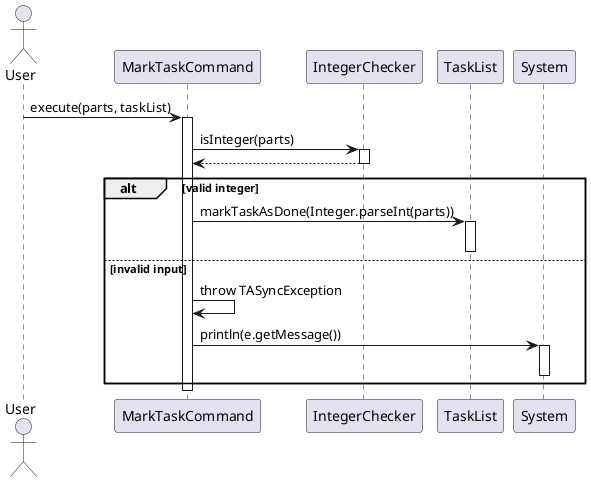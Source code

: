 @startuml
'https://plantuml.com/sequence-diagram

actor User

participant "MarkTaskCommand" as MarkCmd
participant "IntegerChecker" as Checker
participant "TaskList" as TaskList
participant "System" as Console

User -> MarkCmd : execute(parts, taskList)
activate MarkCmd

MarkCmd -> Checker : isInteger(parts)
activate Checker
Checker --> MarkCmd
deactivate Checker

alt valid integer
    MarkCmd -> TaskList : markTaskAsDone(Integer.parseInt(parts))
    activate TaskList
    deactivate TaskList
else invalid input
    MarkCmd -> MarkCmd : throw TASyncException
    MarkCmd -> Console : println(e.getMessage())
    activate Console
    deactivate Console
end

deactivate MarkCmd
@enduml